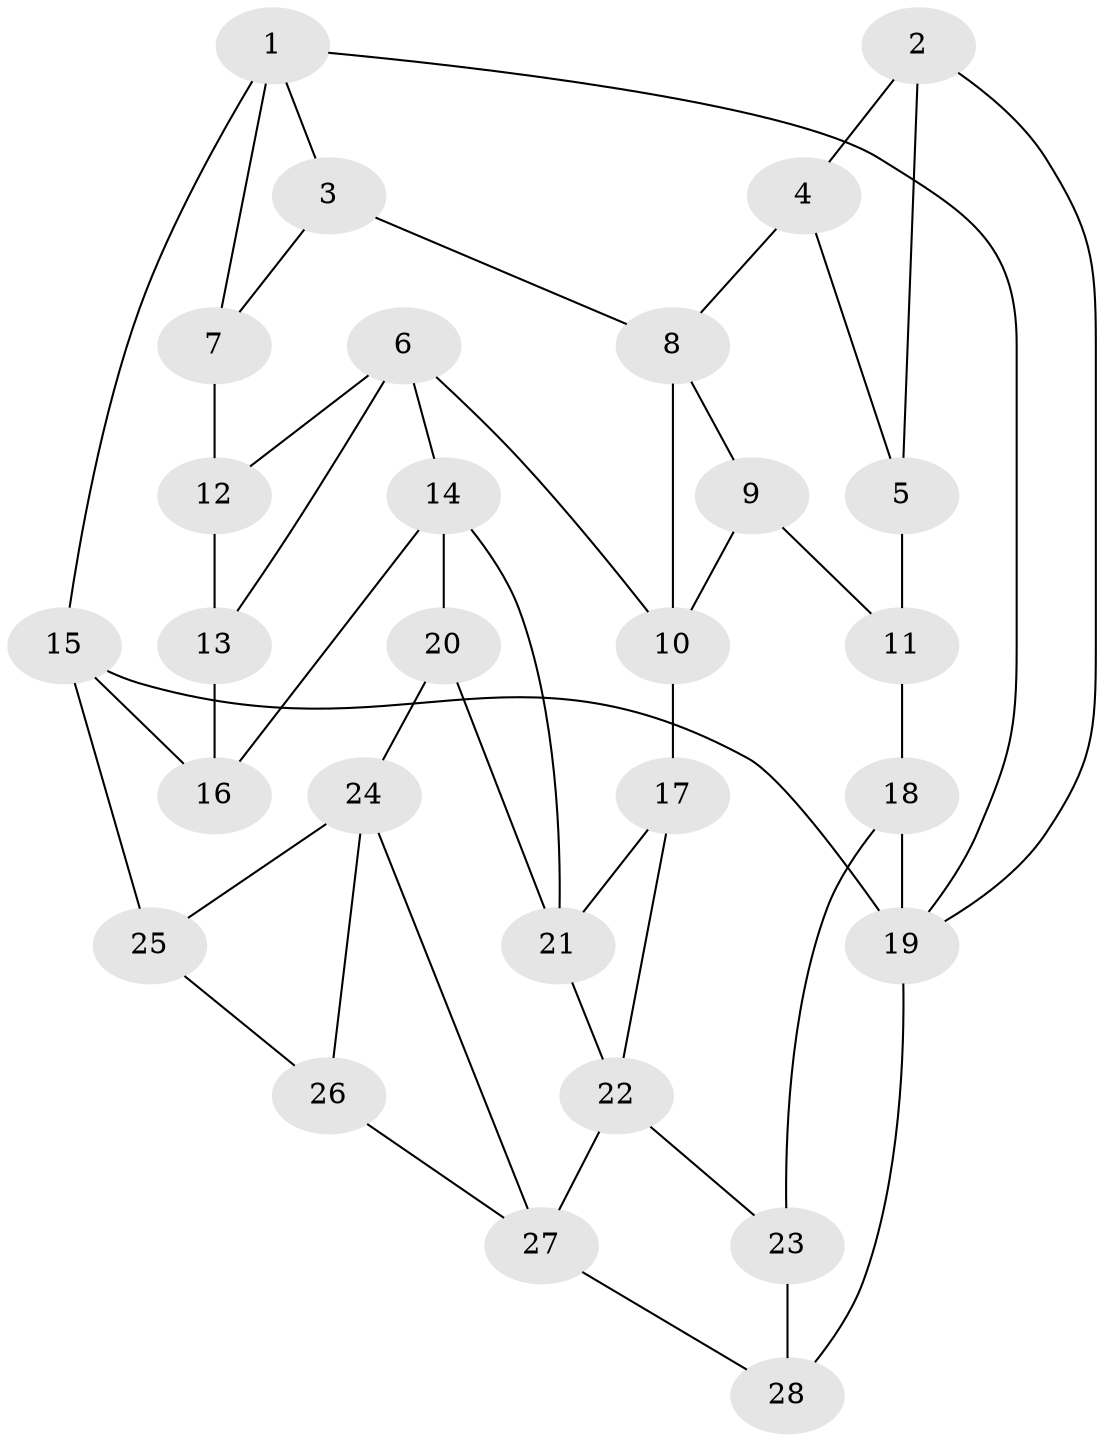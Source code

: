 // original degree distribution, {3: 0.03571428571428571, 6: 0.19642857142857142, 5: 0.5357142857142857, 4: 0.23214285714285715}
// Generated by graph-tools (version 1.1) at 2025/03/03/09/25 03:03:18]
// undirected, 28 vertices, 48 edges
graph export_dot {
graph [start="1"]
  node [color=gray90,style=filled];
  1;
  2;
  3;
  4;
  5;
  6;
  7;
  8;
  9;
  10;
  11;
  12;
  13;
  14;
  15;
  16;
  17;
  18;
  19;
  20;
  21;
  22;
  23;
  24;
  25;
  26;
  27;
  28;
  1 -- 3 [weight=1.0];
  1 -- 7 [weight=1.0];
  1 -- 15 [weight=1.0];
  1 -- 19 [weight=1.0];
  2 -- 4 [weight=1.0];
  2 -- 5 [weight=1.0];
  2 -- 19 [weight=1.0];
  3 -- 7 [weight=1.0];
  3 -- 8 [weight=1.0];
  4 -- 5 [weight=1.0];
  4 -- 8 [weight=1.0];
  5 -- 11 [weight=2.0];
  6 -- 10 [weight=1.0];
  6 -- 12 [weight=1.0];
  6 -- 13 [weight=1.0];
  6 -- 14 [weight=1.0];
  7 -- 12 [weight=2.0];
  8 -- 9 [weight=1.0];
  8 -- 10 [weight=1.0];
  9 -- 10 [weight=1.0];
  9 -- 11 [weight=1.0];
  10 -- 17 [weight=1.0];
  11 -- 18 [weight=1.0];
  12 -- 13 [weight=1.0];
  13 -- 16 [weight=2.0];
  14 -- 16 [weight=1.0];
  14 -- 20 [weight=1.0];
  14 -- 21 [weight=1.0];
  15 -- 16 [weight=1.0];
  15 -- 19 [weight=1.0];
  15 -- 25 [weight=2.0];
  17 -- 21 [weight=1.0];
  17 -- 22 [weight=1.0];
  18 -- 19 [weight=2.0];
  18 -- 23 [weight=2.0];
  19 -- 28 [weight=1.0];
  20 -- 21 [weight=1.0];
  20 -- 24 [weight=1.0];
  21 -- 22 [weight=1.0];
  22 -- 23 [weight=1.0];
  22 -- 27 [weight=1.0];
  23 -- 28 [weight=1.0];
  24 -- 25 [weight=1.0];
  24 -- 26 [weight=1.0];
  24 -- 27 [weight=1.0];
  25 -- 26 [weight=1.0];
  26 -- 27 [weight=1.0];
  27 -- 28 [weight=1.0];
}
